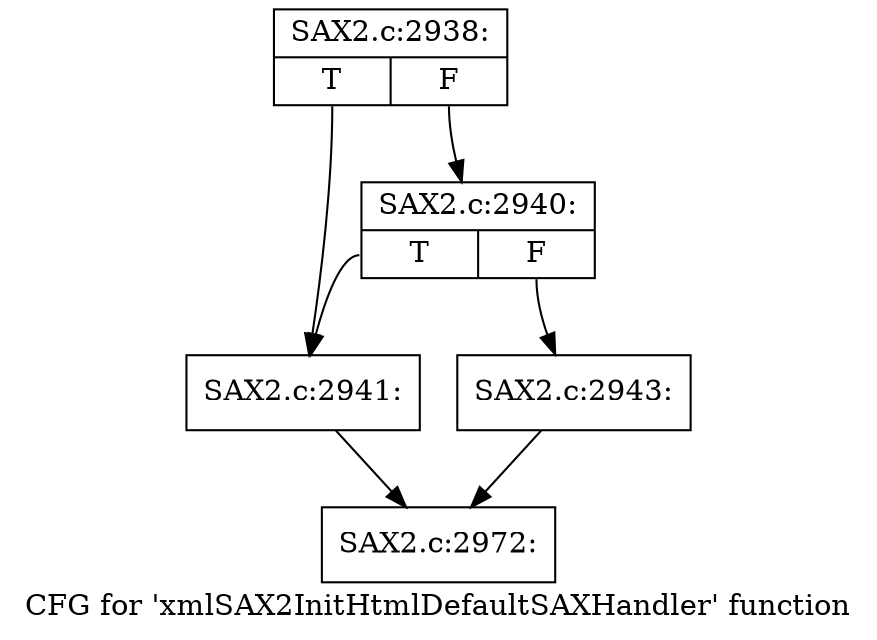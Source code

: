 digraph "CFG for 'xmlSAX2InitHtmlDefaultSAXHandler' function" {
	label="CFG for 'xmlSAX2InitHtmlDefaultSAXHandler' function";

	Node0x42aff60 [shape=record,label="{SAX2.c:2938:|{<s0>T|<s1>F}}"];
	Node0x42aff60:s0 -> Node0x42aeb10;
	Node0x42aff60:s1 -> Node0x42b0380;
	Node0x42b0380 [shape=record,label="{SAX2.c:2940:|{<s0>T|<s1>F}}"];
	Node0x42b0380:s0 -> Node0x42aeb10;
	Node0x42b0380:s1 -> Node0x42b0330;
	Node0x42aeb10 [shape=record,label="{SAX2.c:2941:}"];
	Node0x42aeb10 -> Node0x42b0990;
	Node0x42b0330 [shape=record,label="{SAX2.c:2943:}"];
	Node0x42b0330 -> Node0x42b0990;
	Node0x42b0990 [shape=record,label="{SAX2.c:2972:}"];
}
